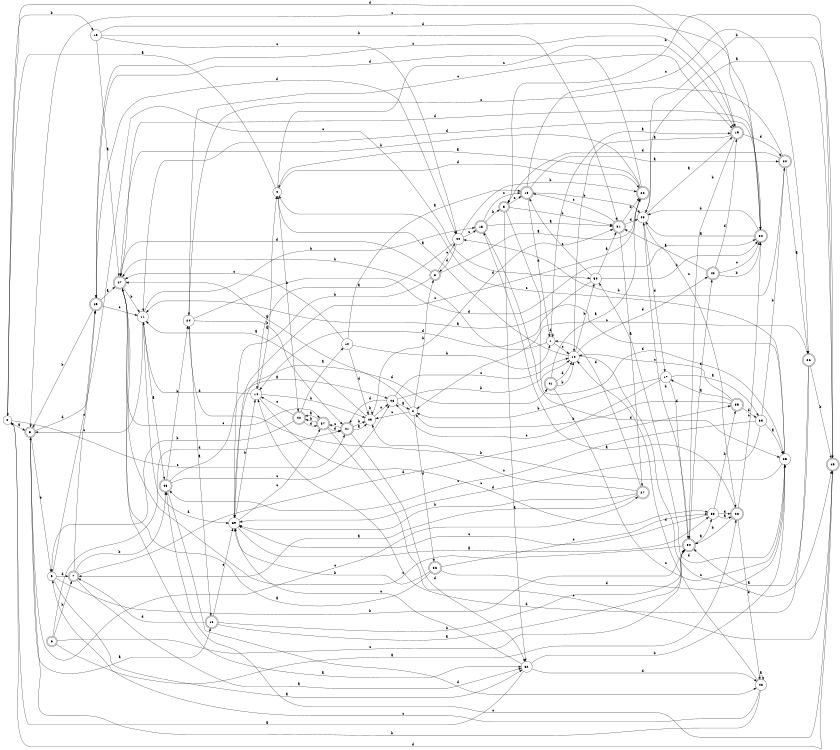 digraph n41_3 {
__start0 [label="" shape="none"];

rankdir=LR;
size="8,5";

s0 [style="filled", color="black", fillcolor="white" shape="circle", label="0"];
s1 [style="filled", color="black", fillcolor="white" shape="circle", label="1"];
s2 [style="filled", color="black", fillcolor="white" shape="circle", label="2"];
s3 [style="rounded,filled", color="black", fillcolor="white" shape="doublecircle", label="3"];
s4 [style="filled", color="black", fillcolor="white" shape="circle", label="4"];
s5 [style="rounded,filled", color="black", fillcolor="white" shape="doublecircle", label="5"];
s6 [style="rounded,filled", color="black", fillcolor="white" shape="doublecircle", label="6"];
s7 [style="rounded,filled", color="black", fillcolor="white" shape="doublecircle", label="7"];
s8 [style="rounded,filled", color="black", fillcolor="white" shape="doublecircle", label="8"];
s9 [style="filled", color="black", fillcolor="white" shape="circle", label="9"];
s10 [style="filled", color="black", fillcolor="white" shape="circle", label="10"];
s11 [style="filled", color="black", fillcolor="white" shape="circle", label="11"];
s12 [style="filled", color="black", fillcolor="white" shape="circle", label="12"];
s13 [style="filled", color="black", fillcolor="white" shape="circle", label="13"];
s14 [style="filled", color="black", fillcolor="white" shape="circle", label="14"];
s15 [style="rounded,filled", color="black", fillcolor="white" shape="doublecircle", label="15"];
s16 [style="rounded,filled", color="black", fillcolor="white" shape="doublecircle", label="16"];
s17 [style="filled", color="black", fillcolor="white" shape="circle", label="17"];
s18 [style="rounded,filled", color="black", fillcolor="white" shape="doublecircle", label="18"];
s19 [style="rounded,filled", color="black", fillcolor="white" shape="doublecircle", label="19"];
s20 [style="rounded,filled", color="black", fillcolor="white" shape="doublecircle", label="20"];
s21 [style="rounded,filled", color="black", fillcolor="white" shape="doublecircle", label="21"];
s22 [style="rounded,filled", color="black", fillcolor="white" shape="doublecircle", label="22"];
s23 [style="filled", color="black", fillcolor="white" shape="circle", label="23"];
s24 [style="filled", color="black", fillcolor="white" shape="circle", label="24"];
s25 [style="filled", color="black", fillcolor="white" shape="circle", label="25"];
s26 [style="rounded,filled", color="black", fillcolor="white" shape="doublecircle", label="26"];
s27 [style="rounded,filled", color="black", fillcolor="white" shape="doublecircle", label="27"];
s28 [style="rounded,filled", color="black", fillcolor="white" shape="doublecircle", label="28"];
s29 [style="rounded,filled", color="black", fillcolor="white" shape="doublecircle", label="29"];
s30 [style="rounded,filled", color="black", fillcolor="white" shape="doublecircle", label="30"];
s31 [style="rounded,filled", color="black", fillcolor="white" shape="doublecircle", label="31"];
s32 [style="filled", color="black", fillcolor="white" shape="circle", label="32"];
s33 [style="filled", color="black", fillcolor="white" shape="circle", label="33"];
s34 [style="rounded,filled", color="black", fillcolor="white" shape="doublecircle", label="34"];
s35 [style="rounded,filled", color="black", fillcolor="white" shape="doublecircle", label="35"];
s36 [style="rounded,filled", color="black", fillcolor="white" shape="doublecircle", label="36"];
s37 [style="rounded,filled", color="black", fillcolor="white" shape="doublecircle", label="37"];
s38 [style="filled", color="black", fillcolor="white" shape="circle", label="38"];
s39 [style="filled", color="black", fillcolor="white" shape="circle", label="39"];
s40 [style="rounded,filled", color="black", fillcolor="white" shape="doublecircle", label="40"];
s41 [style="rounded,filled", color="black", fillcolor="white" shape="doublecircle", label="41"];
s42 [style="rounded,filled", color="black", fillcolor="white" shape="doublecircle", label="42"];
s43 [style="filled", color="black", fillcolor="white" shape="circle", label="43"];
s44 [style="filled", color="black", fillcolor="white" shape="circle", label="44"];
s45 [style="rounded,filled", color="black", fillcolor="white" shape="doublecircle", label="45"];
s46 [style="filled", color="black", fillcolor="white" shape="circle", label="46"];
s47 [style="rounded,filled", color="black", fillcolor="white" shape="doublecircle", label="47"];
s48 [style="filled", color="black", fillcolor="white" shape="circle", label="48"];
s49 [style="rounded,filled", color="black", fillcolor="white" shape="doublecircle", label="49"];
s50 [style="filled", color="black", fillcolor="white" shape="circle", label="50"];
s0 -> s3 [label="a"];
s0 -> s13 [label="b"];
s0 -> s21 [label="c"];
s0 -> s19 [label="d"];
s1 -> s19 [label="a"];
s1 -> s47 [label="b"];
s1 -> s12 [label="c"];
s1 -> s1 [label="d"];
s2 -> s47 [label="a"];
s2 -> s8 [label="b"];
s2 -> s23 [label="c"];
s2 -> s36 [label="d"];
s3 -> s16 [label="a"];
s3 -> s9 [label="b"];
s3 -> s27 [label="c"];
s3 -> s29 [label="d"];
s4 -> s0 [label="a"];
s4 -> s42 [label="b"];
s4 -> s19 [label="c"];
s4 -> s22 [label="d"];
s5 -> s32 [label="a"];
s5 -> s31 [label="b"];
s5 -> s18 [label="c"];
s5 -> s25 [label="d"];
s6 -> s28 [label="a"];
s6 -> s7 [label="b"];
s6 -> s34 [label="c"];
s6 -> s21 [label="d"];
s7 -> s32 [label="a"];
s7 -> s45 [label="b"];
s7 -> s29 [label="c"];
s7 -> s35 [label="d"];
s8 -> s22 [label="a"];
s8 -> s39 [label="b"];
s8 -> s44 [label="c"];
s8 -> s47 [label="d"];
s9 -> s32 [label="a"];
s9 -> s34 [label="b"];
s9 -> s50 [label="c"];
s9 -> s7 [label="d"];
s10 -> s18 [label="a"];
s10 -> s1 [label="b"];
s10 -> s47 [label="c"];
s10 -> s23 [label="d"];
s11 -> s45 [label="a"];
s11 -> s15 [label="b"];
s11 -> s3 [label="c"];
s11 -> s39 [label="d"];
s12 -> s4 [label="a"];
s12 -> s50 [label="b"];
s12 -> s49 [label="c"];
s12 -> s40 [label="d"];
s13 -> s47 [label="a"];
s13 -> s31 [label="b"];
s13 -> s44 [label="c"];
s13 -> s30 [label="d"];
s14 -> s4 [label="a"];
s14 -> s23 [label="b"];
s14 -> s38 [label="c"];
s14 -> s11 [label="d"];
s15 -> s31 [label="a"];
s15 -> s5 [label="b"];
s15 -> s18 [label="c"];
s15 -> s25 [label="d"];
s16 -> s34 [label="a"];
s16 -> s34 [label="b"];
s16 -> s39 [label="c"];
s16 -> s7 [label="d"];
s17 -> s33 [label="a"];
s17 -> s2 [label="b"];
s17 -> s46 [label="c"];
s17 -> s34 [label="d"];
s18 -> s20 [label="a"];
s18 -> s43 [label="b"];
s18 -> s26 [label="c"];
s18 -> s1 [label="d"];
s19 -> s12 [label="a"];
s19 -> s34 [label="b"];
s19 -> s29 [label="c"];
s19 -> s20 [label="d"];
s20 -> s26 [label="a"];
s20 -> s44 [label="b"];
s20 -> s24 [label="c"];
s20 -> s5 [label="d"];
s21 -> s23 [label="a"];
s21 -> s23 [label="b"];
s21 -> s37 [label="c"];
s21 -> s32 [label="d"];
s22 -> s4 [label="a"];
s22 -> s47 [label="b"];
s22 -> s39 [label="c"];
s22 -> s29 [label="d"];
s23 -> s11 [label="a"];
s23 -> s23 [label="b"];
s23 -> s46 [label="c"];
s23 -> s31 [label="d"];
s24 -> s16 [label="a"];
s24 -> s21 [label="b"];
s24 -> s19 [label="c"];
s24 -> s30 [label="d"];
s25 -> s11 [label="a"];
s25 -> s24 [label="b"];
s25 -> s4 [label="c"];
s25 -> s50 [label="d"];
s26 -> s34 [label="a"];
s26 -> s49 [label="b"];
s26 -> s2 [label="c"];
s26 -> s14 [label="d"];
s27 -> s7 [label="a"];
s27 -> s39 [label="b"];
s27 -> s23 [label="c"];
s27 -> s1 [label="d"];
s28 -> s15 [label="a"];
s28 -> s34 [label="b"];
s28 -> s30 [label="c"];
s28 -> s48 [label="d"];
s29 -> s47 [label="a"];
s29 -> s3 [label="b"];
s29 -> s11 [label="c"];
s29 -> s44 [label="d"];
s30 -> s43 [label="a"];
s30 -> s43 [label="b"];
s30 -> s3 [label="c"];
s30 -> s11 [label="d"];
s31 -> s27 [label="a"];
s31 -> s22 [label="b"];
s31 -> s18 [label="c"];
s31 -> s43 [label="d"];
s32 -> s0 [label="a"];
s32 -> s25 [label="b"];
s32 -> s39 [label="c"];
s32 -> s48 [label="d"];
s33 -> s25 [label="a"];
s33 -> s20 [label="b"];
s33 -> s45 [label="c"];
s33 -> s39 [label="d"];
s34 -> s38 [label="a"];
s34 -> s43 [label="b"];
s34 -> s47 [label="c"];
s34 -> s40 [label="d"];
s35 -> s17 [label="a"];
s35 -> s2 [label="b"];
s35 -> s12 [label="c"];
s35 -> s33 [label="d"];
s36 -> s47 [label="a"];
s36 -> s39 [label="b"];
s36 -> s38 [label="c"];
s36 -> s25 [label="d"];
s37 -> s42 [label="a"];
s37 -> s42 [label="b"];
s37 -> s49 [label="c"];
s37 -> s21 [label="d"];
s38 -> s28 [label="a"];
s38 -> s35 [label="b"];
s38 -> s39 [label="c"];
s38 -> s28 [label="d"];
s39 -> s38 [label="a"];
s39 -> s14 [label="b"];
s39 -> s37 [label="c"];
s39 -> s41 [label="d"];
s40 -> s31 [label="a"];
s40 -> s30 [label="b"];
s40 -> s30 [label="c"];
s40 -> s19 [label="d"];
s41 -> s22 [label="a"];
s41 -> s12 [label="b"];
s41 -> s25 [label="c"];
s41 -> s12 [label="d"];
s42 -> s10 [label="a"];
s42 -> s9 [label="b"];
s42 -> s14 [label="c"];
s42 -> s37 [label="d"];
s43 -> s19 [label="a"];
s43 -> s49 [label="b"];
s43 -> s28 [label="c"];
s43 -> s17 [label="d"];
s44 -> s14 [label="a"];
s44 -> s22 [label="b"];
s44 -> s15 [label="c"];
s44 -> s8 [label="d"];
s45 -> s46 [label="a"];
s45 -> s24 [label="b"];
s45 -> s46 [label="c"];
s45 -> s48 [label="d"];
s46 -> s2 [label="a"];
s46 -> s12 [label="b"];
s46 -> s12 [label="c"];
s46 -> s21 [label="d"];
s47 -> s32 [label="a"];
s47 -> s11 [label="b"];
s47 -> s37 [label="c"];
s47 -> s30 [label="d"];
s48 -> s48 [label="a"];
s48 -> s3 [label="b"];
s48 -> s9 [label="c"];
s48 -> s12 [label="d"];
s49 -> s43 [label="a"];
s49 -> s5 [label="b"];
s49 -> s45 [label="c"];
s49 -> s0 [label="d"];
s50 -> s31 [label="a"];
s50 -> s30 [label="b"];
s50 -> s18 [label="c"];
s50 -> s14 [label="d"];

}